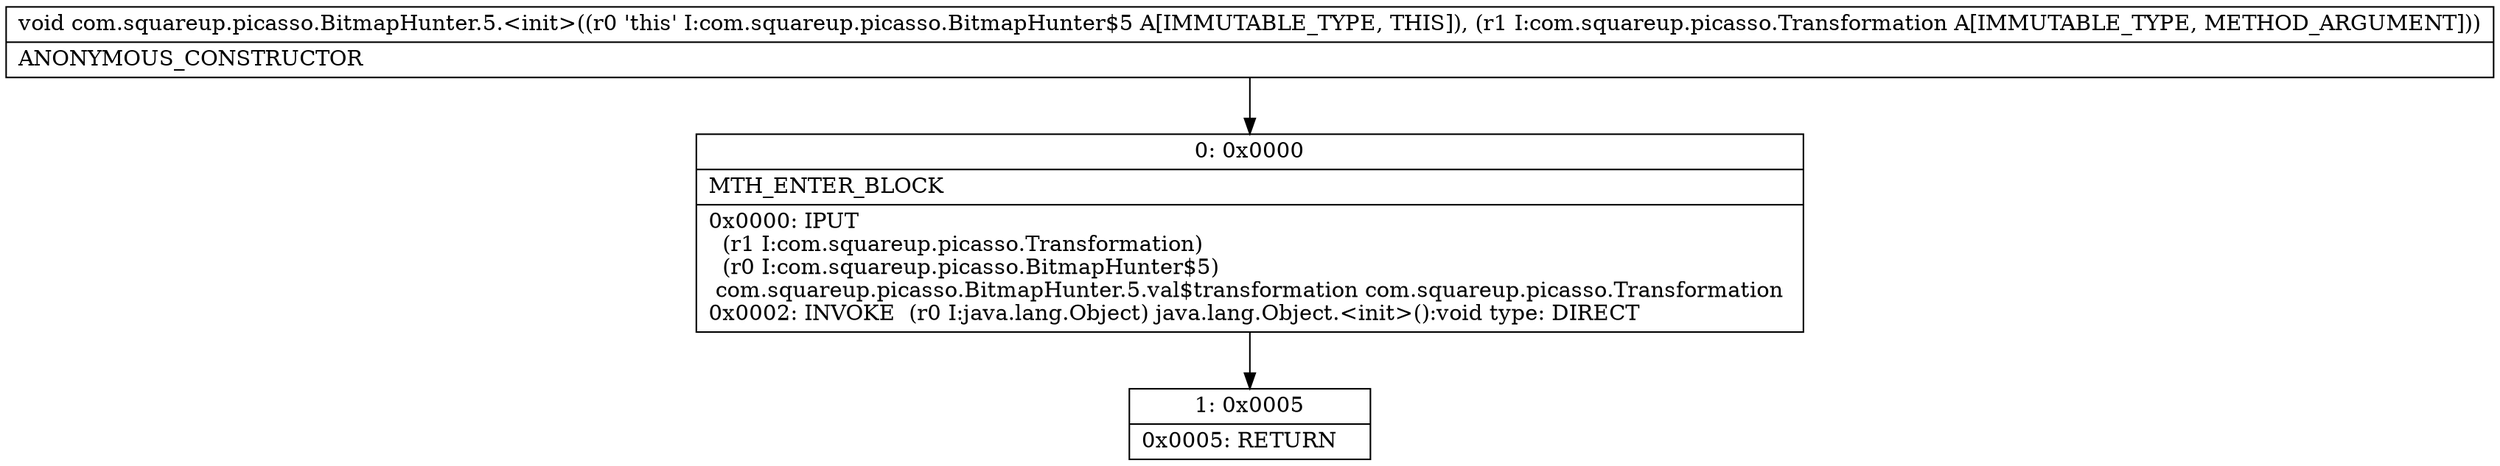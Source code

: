 digraph "CFG forcom.squareup.picasso.BitmapHunter.5.\<init\>(Lcom\/squareup\/picasso\/Transformation;)V" {
Node_0 [shape=record,label="{0\:\ 0x0000|MTH_ENTER_BLOCK\l|0x0000: IPUT  \l  (r1 I:com.squareup.picasso.Transformation)\l  (r0 I:com.squareup.picasso.BitmapHunter$5)\l com.squareup.picasso.BitmapHunter.5.val$transformation com.squareup.picasso.Transformation \l0x0002: INVOKE  (r0 I:java.lang.Object) java.lang.Object.\<init\>():void type: DIRECT \l}"];
Node_1 [shape=record,label="{1\:\ 0x0005|0x0005: RETURN   \l}"];
MethodNode[shape=record,label="{void com.squareup.picasso.BitmapHunter.5.\<init\>((r0 'this' I:com.squareup.picasso.BitmapHunter$5 A[IMMUTABLE_TYPE, THIS]), (r1 I:com.squareup.picasso.Transformation A[IMMUTABLE_TYPE, METHOD_ARGUMENT]))  | ANONYMOUS_CONSTRUCTOR\l}"];
MethodNode -> Node_0;
Node_0 -> Node_1;
}

